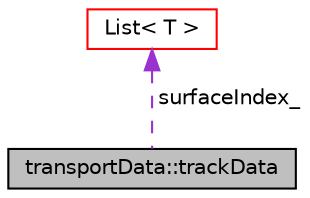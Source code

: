 digraph "transportData::trackData"
{
  bgcolor="transparent";
  edge [fontname="Helvetica",fontsize="10",labelfontname="Helvetica",labelfontsize="10"];
  node [fontname="Helvetica",fontsize="10",shape=record];
  Node1 [label="transportData::trackData",height=0.2,width=0.4,color="black", fillcolor="grey75", style="filled" fontcolor="black"];
  Node2 -> Node1 [dir="back",color="darkorchid3",fontsize="10",style="dashed",label=" surfaceIndex_" ,fontname="Helvetica"];
  Node2 [label="List\< T \>",height=0.2,width=0.4,color="red",URL="$classFoam_1_1List.html",tooltip="A 1D array of objects of type &lt;T&gt;, where the size of the vector is known and used for subscript bound..."];
}
